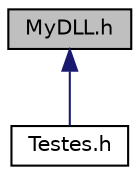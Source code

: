 digraph "MyDLL.h"
{
 // LATEX_PDF_SIZE
  edge [fontname="Helvetica",fontsize="10",labelfontname="Helvetica",labelfontsize="10"];
  node [fontname="Helvetica",fontsize="10",shape=record];
  Node1 [label="MyDLL.h",height=0.2,width=0.4,color="black", fillcolor="grey75", style="filled", fontcolor="black",tooltip="This file contains all the structures and functions needed for the database creation."];
  Node1 -> Node2 [dir="back",color="midnightblue",fontsize="10",style="solid",fontname="Helvetica"];
  Node2 [label="Testes.h",height=0.2,width=0.4,color="black", fillcolor="white", style="filled",URL="$Testes_8h.html",tooltip="This file contains declarations of functions for testing the MyDLL functionality."];
}
